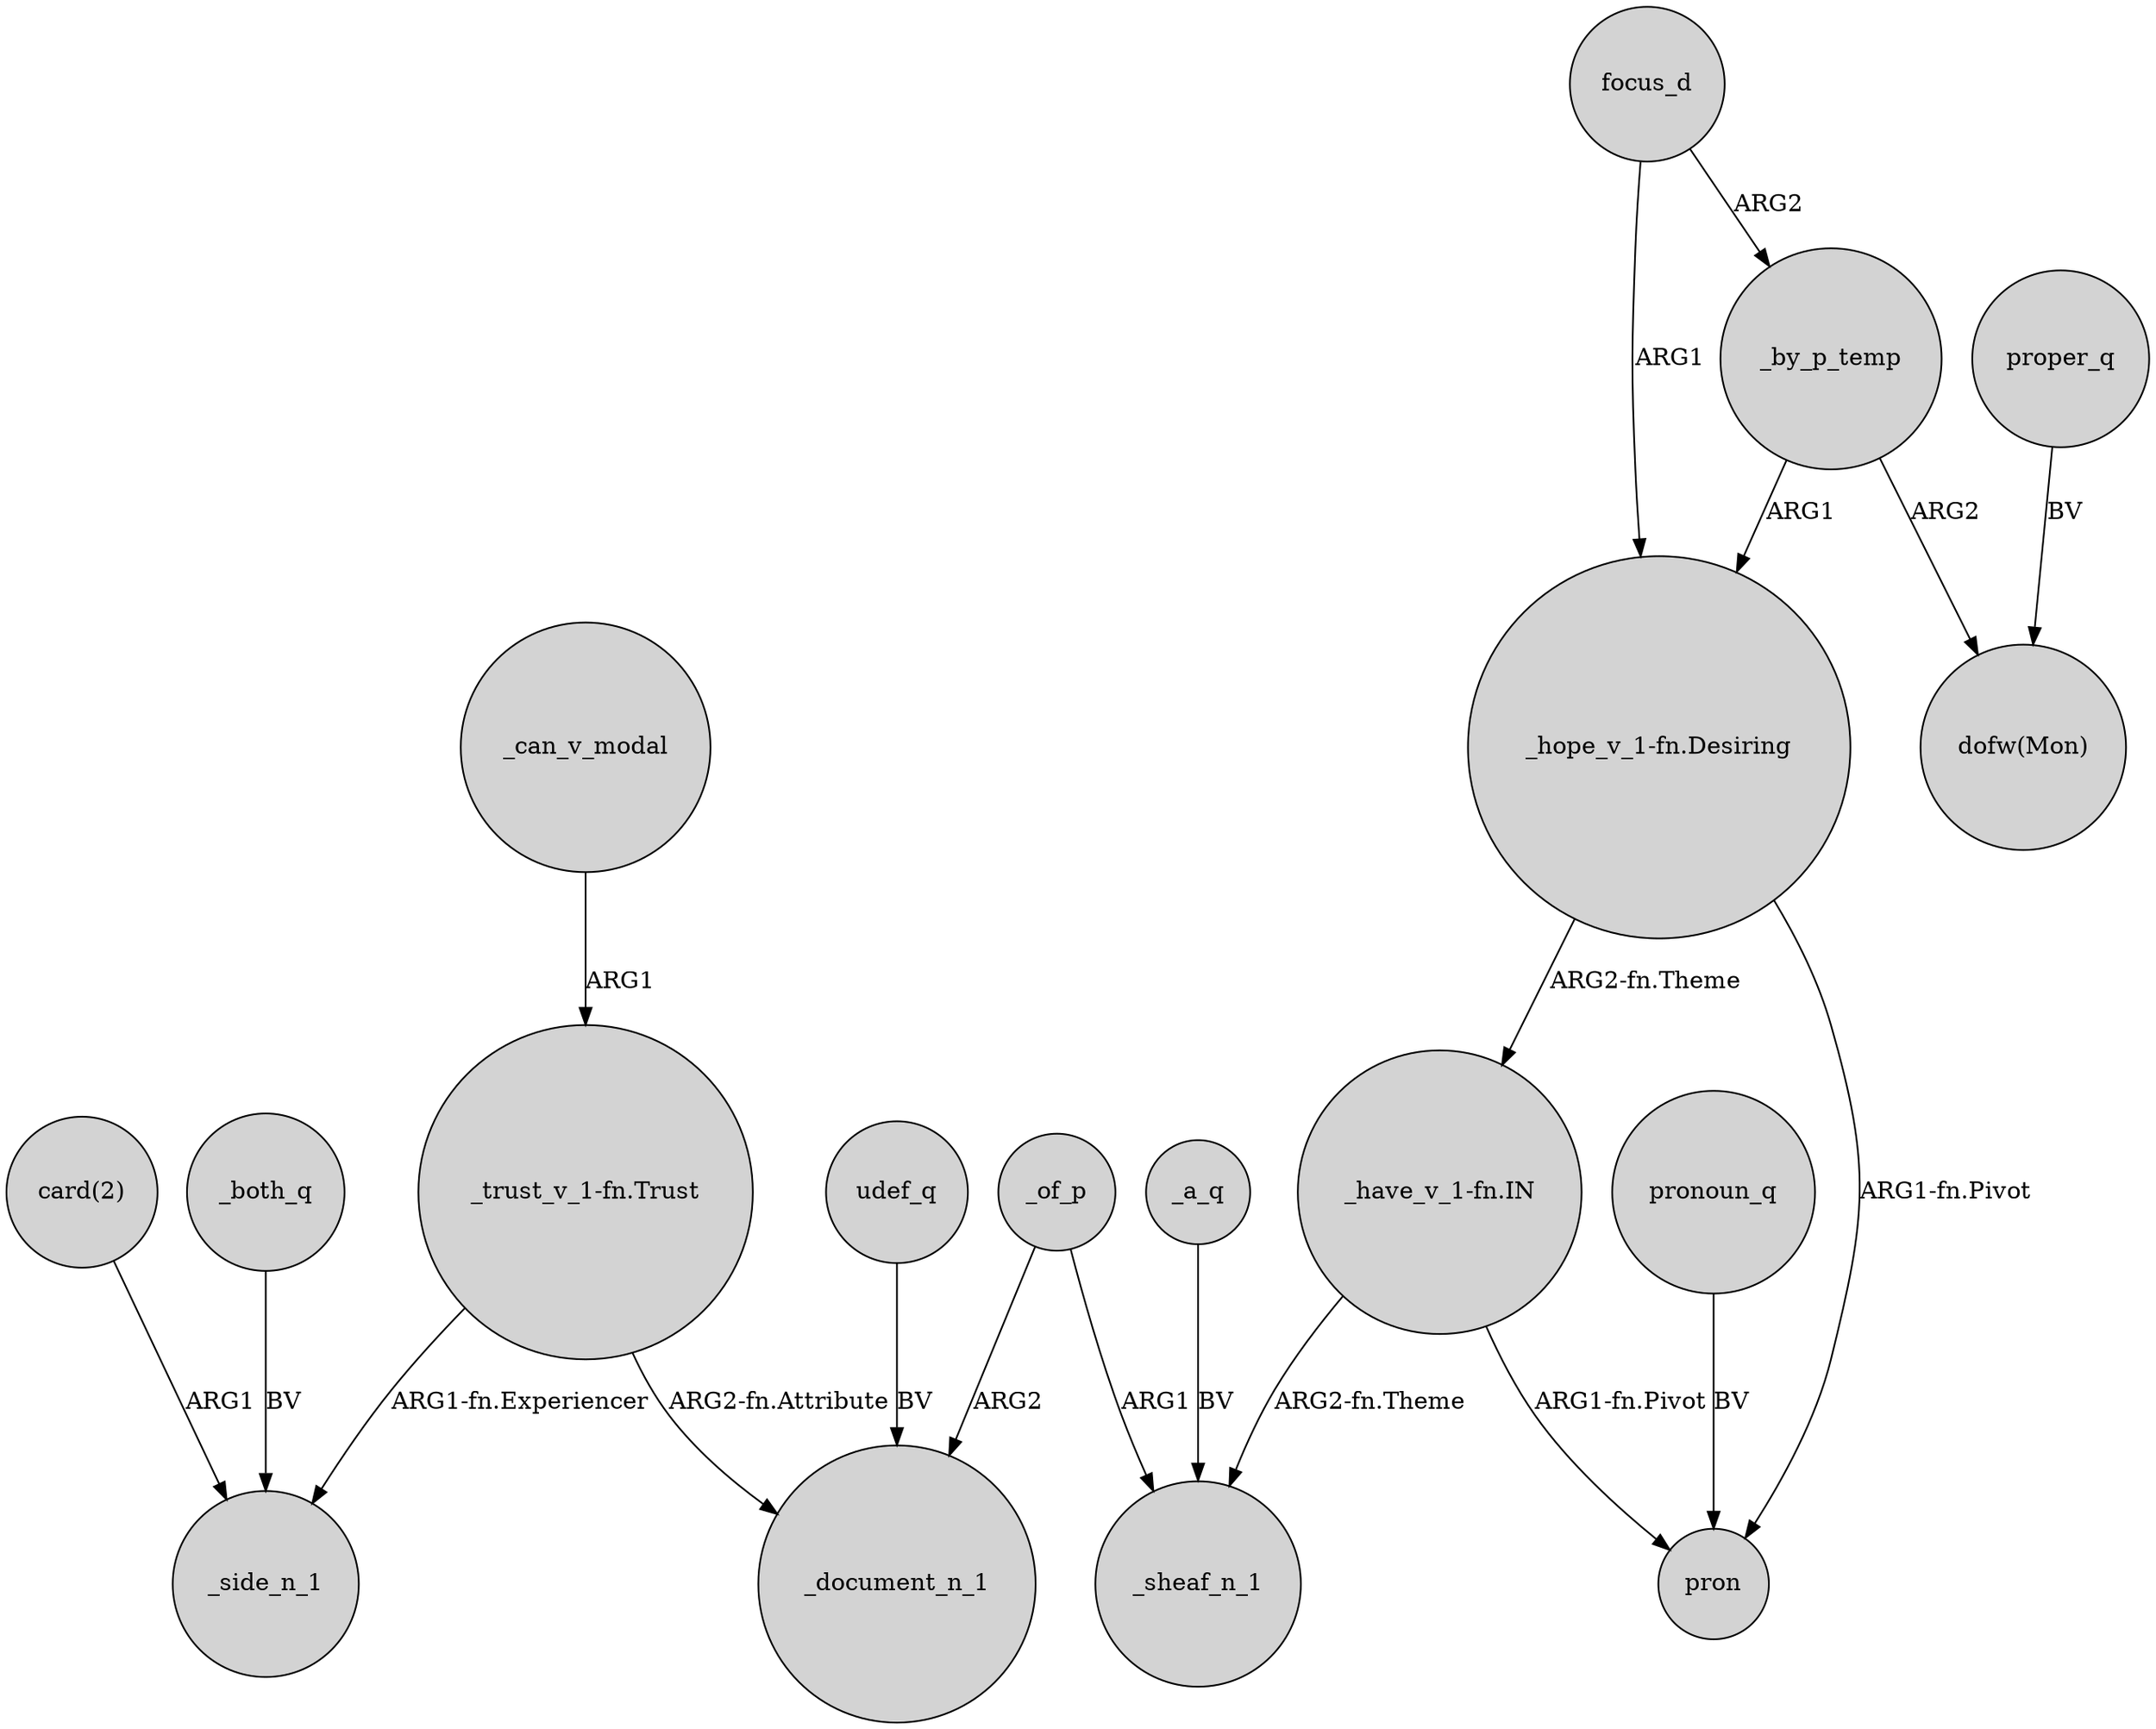 digraph {
	node [shape=circle style=filled]
	"_hope_v_1-fn.Desiring" -> pron [label="ARG1-fn.Pivot"]
	_both_q -> _side_n_1 [label=BV]
	"_trust_v_1-fn.Trust" -> _document_n_1 [label="ARG2-fn.Attribute"]
	_of_p -> _sheaf_n_1 [label=ARG1]
	_of_p -> _document_n_1 [label=ARG2]
	"_hope_v_1-fn.Desiring" -> "_have_v_1-fn.IN" [label="ARG2-fn.Theme"]
	udef_q -> _document_n_1 [label=BV]
	focus_d -> "_hope_v_1-fn.Desiring" [label=ARG1]
	"_have_v_1-fn.IN" -> pron [label="ARG1-fn.Pivot"]
	_can_v_modal -> "_trust_v_1-fn.Trust" [label=ARG1]
	pronoun_q -> pron [label=BV]
	"card(2)" -> _side_n_1 [label=ARG1]
	_by_p_temp -> "dofw(Mon)" [label=ARG2]
	"_have_v_1-fn.IN" -> _sheaf_n_1 [label="ARG2-fn.Theme"]
	proper_q -> "dofw(Mon)" [label=BV]
	_by_p_temp -> "_hope_v_1-fn.Desiring" [label=ARG1]
	_a_q -> _sheaf_n_1 [label=BV]
	"_trust_v_1-fn.Trust" -> _side_n_1 [label="ARG1-fn.Experiencer"]
	focus_d -> _by_p_temp [label=ARG2]
}
